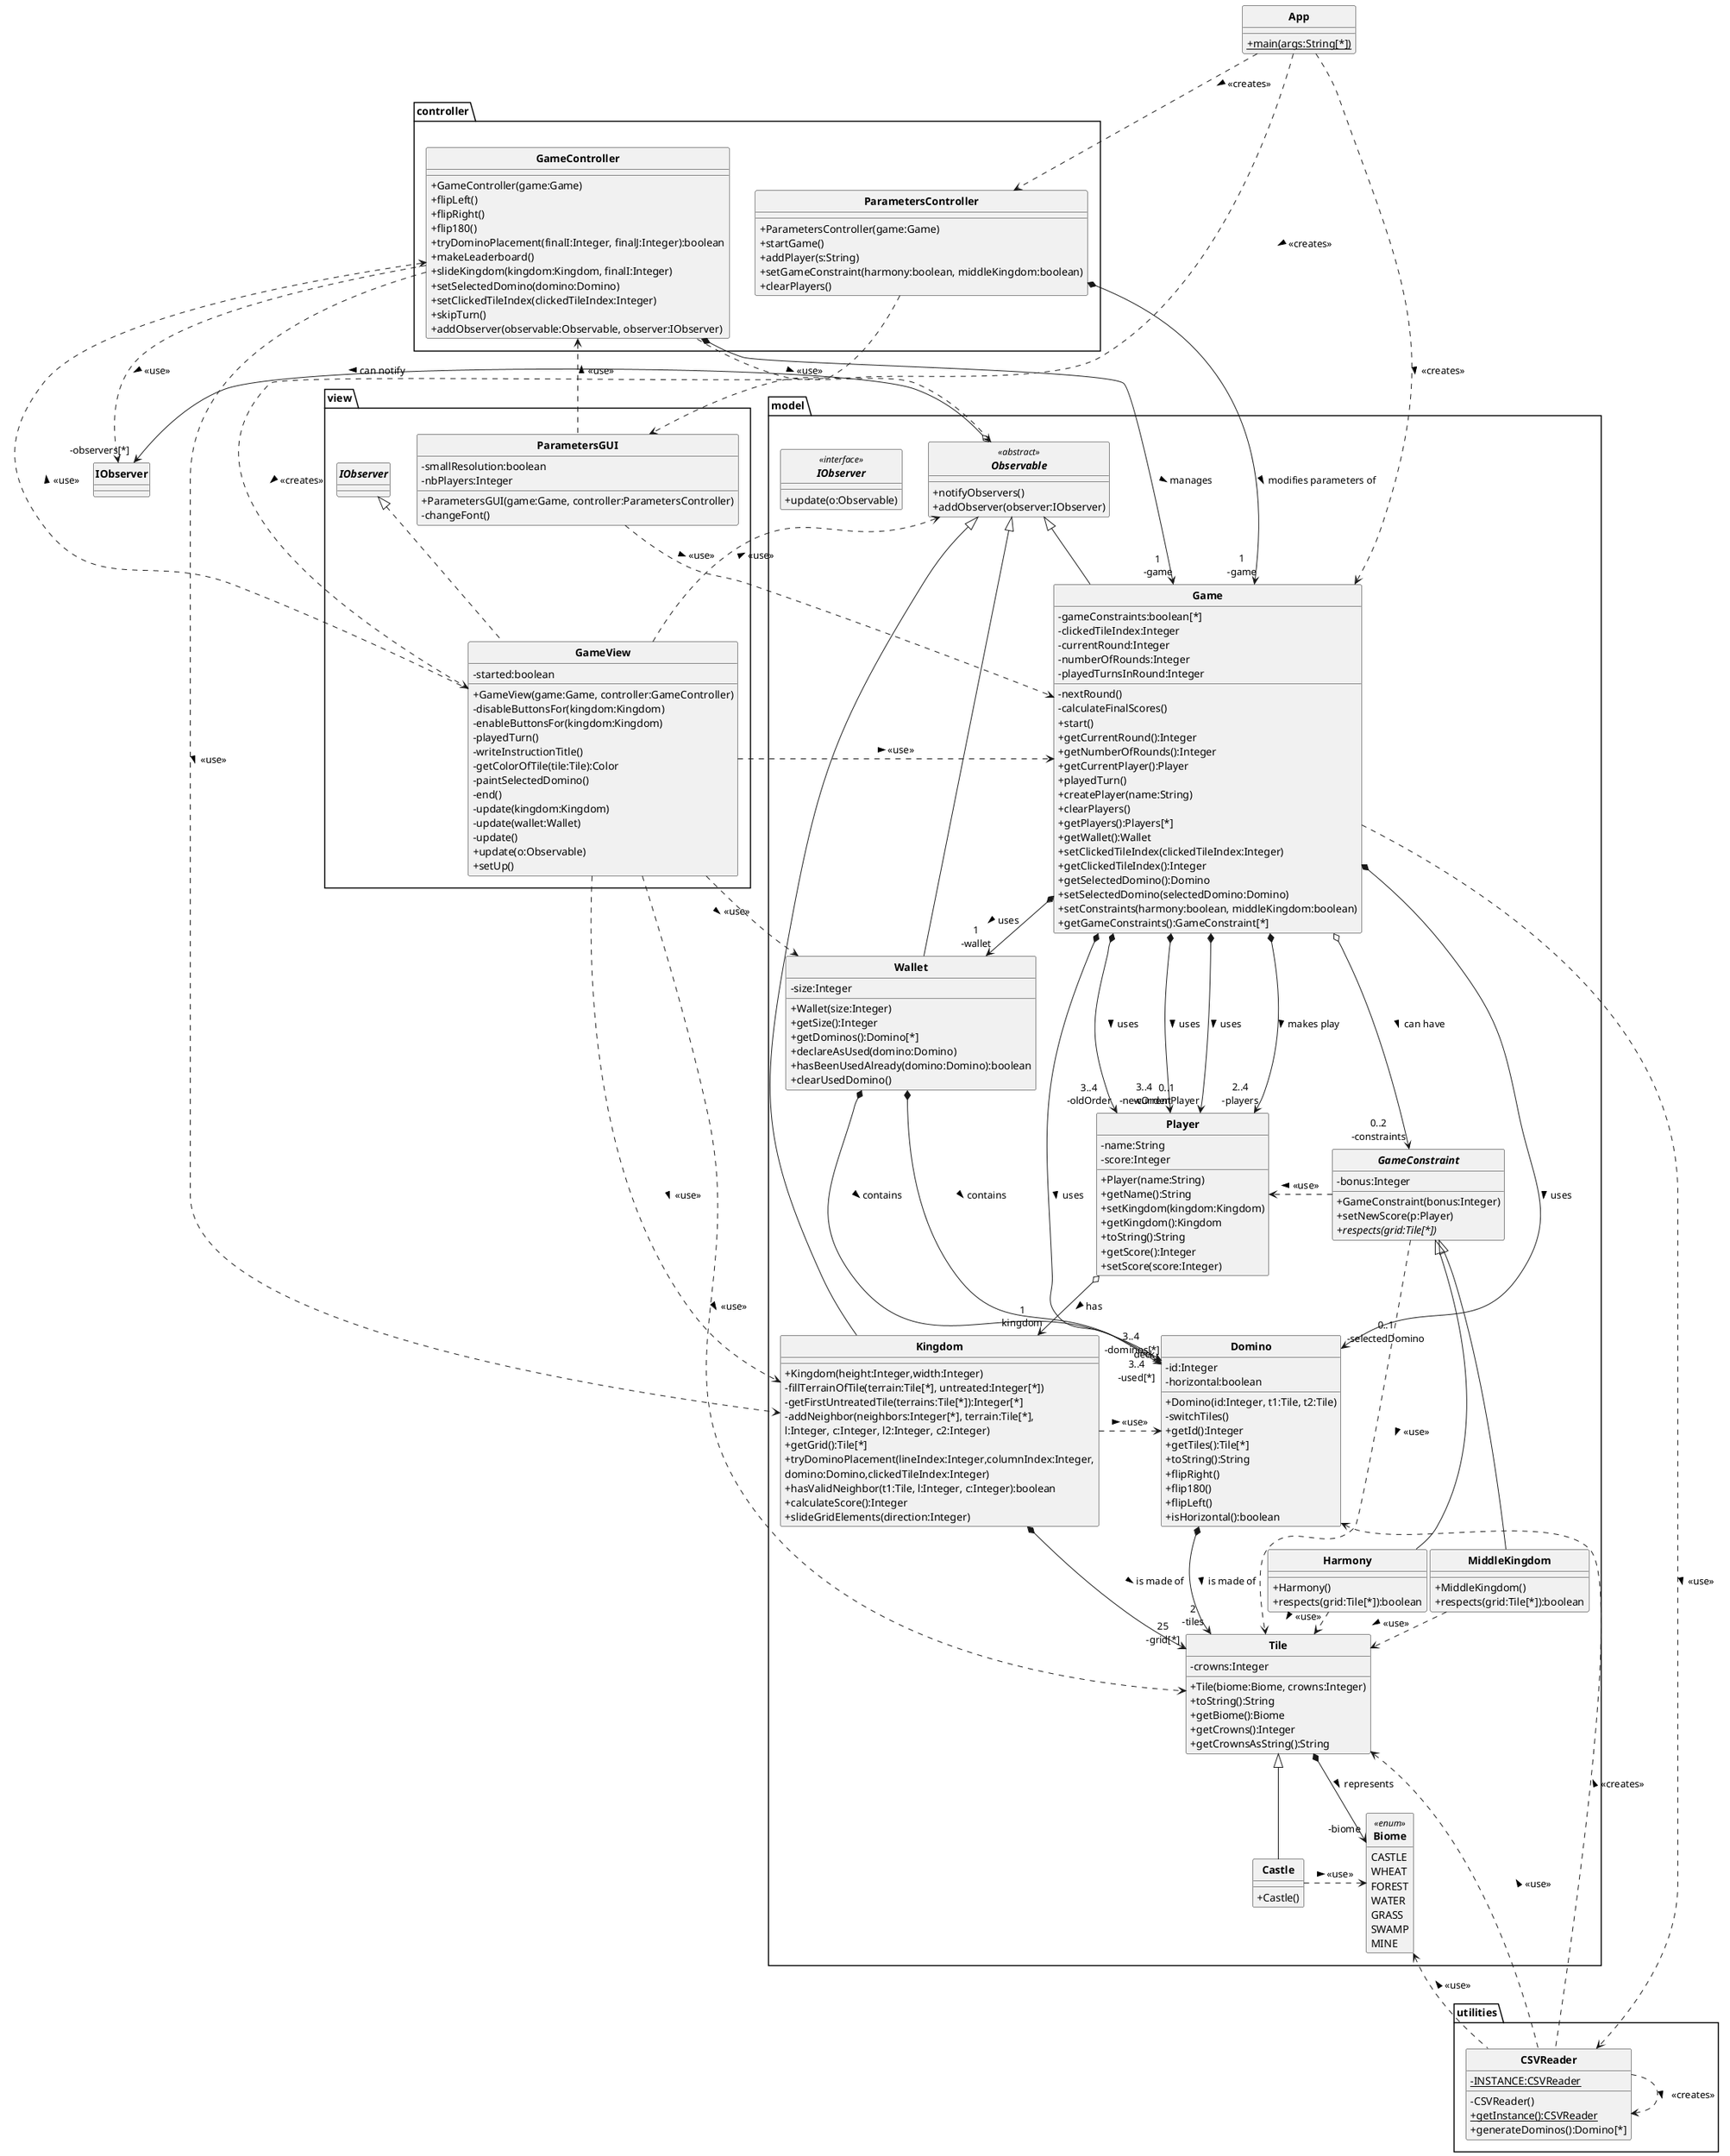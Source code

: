 @startuml

skinparam style strictuml
skinparam classAttributeIconSize 0
skinparam classFontStyle Bold
hide enum methods

package model
{

    enum Biome <<enum>>
    {
        CASTLE
        WHEAT
        FOREST
        WATER
        GRASS
        SWAMP
        MINE
        +parse(s:String):Biome
    }

    class Castle extends Tile
    {
        +Castle()
    }

    class Domino
    {
        -id:Integer
        -horizontal:boolean

        +Domino(id:Integer, t1:Tile, t2:Tile)
        -switchTiles()
        +getId():Integer
        +getTiles():Tile[*]
        +toString():String
        +flipRight()
        +flip180()
        +flipLeft()
        +isHorizontal():boolean
    }

    class Game extends Observable
    {
        -gameConstraints:boolean[*]
        -clickedTileIndex:Integer
        -currentRound:Integer
        -numberOfRounds:Integer
        -playedTurnsInRound:Integer

        -nextRound()
        -calculateFinalScores()
        +start()
        +getCurrentRound():Integer
        +getNumberOfRounds():Integer
        +getCurrentPlayer():Player
        +playedTurn()
        +createPlayer(name:String)
        +clearPlayers()
        +getPlayers():Players[*]
        +getWallet():Wallet
        +setClickedTileIndex(clickedTileIndex:Integer)
        +getClickedTileIndex():Integer
        +getSelectedDomino():Domino
        +setSelectedDomino(selectedDomino:Domino)
        +setConstraints(harmony:boolean, middleKingdom:boolean)
        +getGameConstraints():GameConstraint[*]
    }

    abstract class GameConstraint
    {
        +GameConstraint(bonus:Integer)
        -bonus:Integer
        +setNewScore(p:Player)
        +{abstract} respects(grid:Tile[*])
    }

    class Harmony extends GameConstraint
    {
        +Harmony()
        +respects(grid:Tile[*]):boolean
    }

    interface IObserver <<interface>>
    {
        +update(o:Observable)
    }

    class Kingdom extends Observable
    {
        +Kingdom(height:Integer,width:Integer)
        -fillTerrainOfTile(terrain:Tile[*], untreated:Integer[*])
        -getFirstUntreatedTile(terrains:Tile[*]):Integer[*]
        -addNeighbor(neighbors:Integer[*], terrain:Tile[*],
        l:Integer, c:Integer, l2:Integer, c2:Integer)
        +getGrid():Tile[*]
        +tryDominoPlacement(lineIndex:Integer,columnIndex:Integer,
        domino:Domino,clickedTileIndex:Integer)
        +hasValidNeighbor(t1:Tile, l:Integer, c:Integer):boolean
        +calculateScore():Integer
        +slideGridElements(direction:Integer)
    }

    class MiddleKingdom extends GameConstraint
    {
        +MiddleKingdom()
        +respects(grid:Tile[*]):boolean
    }

    abstract class Observable <<abstract>>
    {
        +notifyObservers()
        +addObserver(observer:IObserver)
    }

    class Player
    {
        -name:String
        -score:Integer

        +Player(name:String)
        +getName():String
        +setKingdom(kingdom:Kingdom)
        +getKingdom():Kingdom
        +toString():String
        +getScore():Integer
        +setScore(score:Integer)
    }

    class Tile
    {
        -crowns:Integer

        +Tile(biome:Biome, crowns:Integer)
        +toString():String
        +getBiome():Biome
        +getCrowns():Integer
        +getCrownsAsString():String
    }

    class Wallet extends Observable
    {
        -size:Integer

        +Wallet(size:Integer)
        +getSize():Integer
        +getDominos():Domino[*]
        +declareAsUsed(domino:Domino)
        +hasBeenUsedAlready(domino:Domino):boolean
        +clearUsedDomino()
    }
}

package controller
{
    class GameController
    {
        +GameController(game:Game)
        +flipLeft()
        +flipRight()
        +flip180()
        +tryDominoPlacement(finalI:Integer, finalJ:Integer):boolean
        +makeLeaderboard()
        +slideKingdom(kingdom:Kingdom, finalI:Integer)
        +setSelectedDomino(domino:Domino)
        +setClickedTileIndex(clickedTileIndex:Integer)
        +skipTurn()
        +addObserver(observable:Observable, observer:IObserver)
    }

    class ParametersController
    {
        +ParametersController(game:Game)
        +startGame()
        +addPlayer(s:String)
        +setGameConstraint(harmony:boolean, middleKingdom:boolean)
        +clearPlayers()
    }
}

package view
{
    class GameView implements IObserver
    {
        -started:boolean

        +GameView(game:Game, controller:GameController)
        -disableButtonsFor(kingdom:Kingdom)
        -enableButtonsFor(kingdom:Kingdom)
        -playedTurn()
        -writeInstructionTitle()
        -getColorOfTile(tile:Tile):Color
        -paintSelectedDomino()
        -end()
        -update(kingdom:Kingdom)
        -update(wallet:Wallet)
        -update()
        +update(o:Observable)
        +setUp()
    }

    class ParametersGUI
    {
        -smallResolution:boolean
        -nbPlayers:Integer

        +ParametersGUI(game:Game, controller:ParametersController)
        -changeFont()
    }
}

package utilities
{
    class CSVReader
    {
        -{static}INSTANCE:CSVReader
        -CSVReader()
        +{static}getInstance():CSVReader
        +generateDominos():Domino[*]
    }
}

class App
{
    +{static}main(args:String[*])
}

'-------------------------------------
App .> Game : > <<creates>>
App ..> ParametersController : > <<creates>>
App .> ParametersGUI : > <<creates>>

'-------------------------------------

ParametersGUI .> Game : > <<use>>
ParametersGUI .up.> GameController : > <<use>>

'-------------------------------------

GameView .> Game : > <<use>>
GameView .up.> GameController : > <<use>>
GameView .> Wallet : > <<use>>
GameView .> Kingdom : > <<use>>
GameView .> Observable : > <<use>>
GameView .> Tile : > <<use>>

'-------------------------------------

CSVReader .up.> Domino : > <<creates>>
CSVReader .up.> Biome : > <<use>>
CSVReader .up.> Tile : > <<use>>
CSVReader .> CSVReader : > <<creates>>

'-------------------------------------

Wallet *-left-> "3..4 \n-dominos[*]" Domino : > contains
Wallet *-> "3..4\n-used[*]" Domino : > contains

'-------------------------------------

Tile *-> "-biome" Biome  : > represents

'-------------------------------------

Player o-down-> "1\nkingdom" Kingdom : > has

'-------------------------------------

Observable o-> "-observers[*]" IObserver : > can notify

'-------------------------------------

MiddleKingdom .right.> Tile : > <<use>>

'-------------------------------------

Kingdom *-down-> "25\n-grid[*]" Tile : > is made of
Kingdom .> Domino : > <<use>>

'-------------------------------------

Harmony .right.> Tile : > <<use>>

'-------------------------------------

GameConstraint .> Player : > <<use>>
GameConstraint .> Tile : > <<use>>

'-------------------------------------

Game *-> "deck" Domino : > uses
Game *--> "2..4\n-players" Player : > makes play
Game o-> "0..2\n-constraints" GameConstraint : > can have
Game *--> "3..4\n-oldOrder" Player : > uses
Game *--> "3..4\n-newOrder" Player : > uses
Game *-left-> "0..1\n-selectedDomino" Domino : > uses
Game *--> "0..1\n-currentPlayer" Player : > uses
Game *-> "1\n-wallet" Wallet : > uses
Game .down.> CSVReader : > <<use>>

'-------------------------------------

Domino *-right-> "2\n-tiles" Tile : > is made of

'-------------------------------------

Castle .> Biome : > <<use>>

'-------------------------------------

ParametersController *-> "1\n-game" Game : > modifies parameters of
ParametersController .> GameView : > <<creates>>

'-------------------------------------

GameController *-> "1\n-game" Game : > manages
GameController .> Kingdom : > <<use>>
GameController .> Observable : > <<use>>
GameController .> IObserver : > <<use>>

@enduml